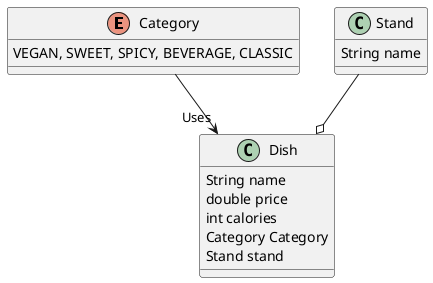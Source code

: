 @startuml foodFestivalRecommmender
enum Category{
    VEGAN, SWEET, SPICY, BEVERAGE, CLASSIC
}
class Stand{
    String name
}

Stand --o Dish
Category -->"Uses" Dish
class Dish{
    String name
    double price
    int calories
    Category Category
    Stand stand
}
@enduml